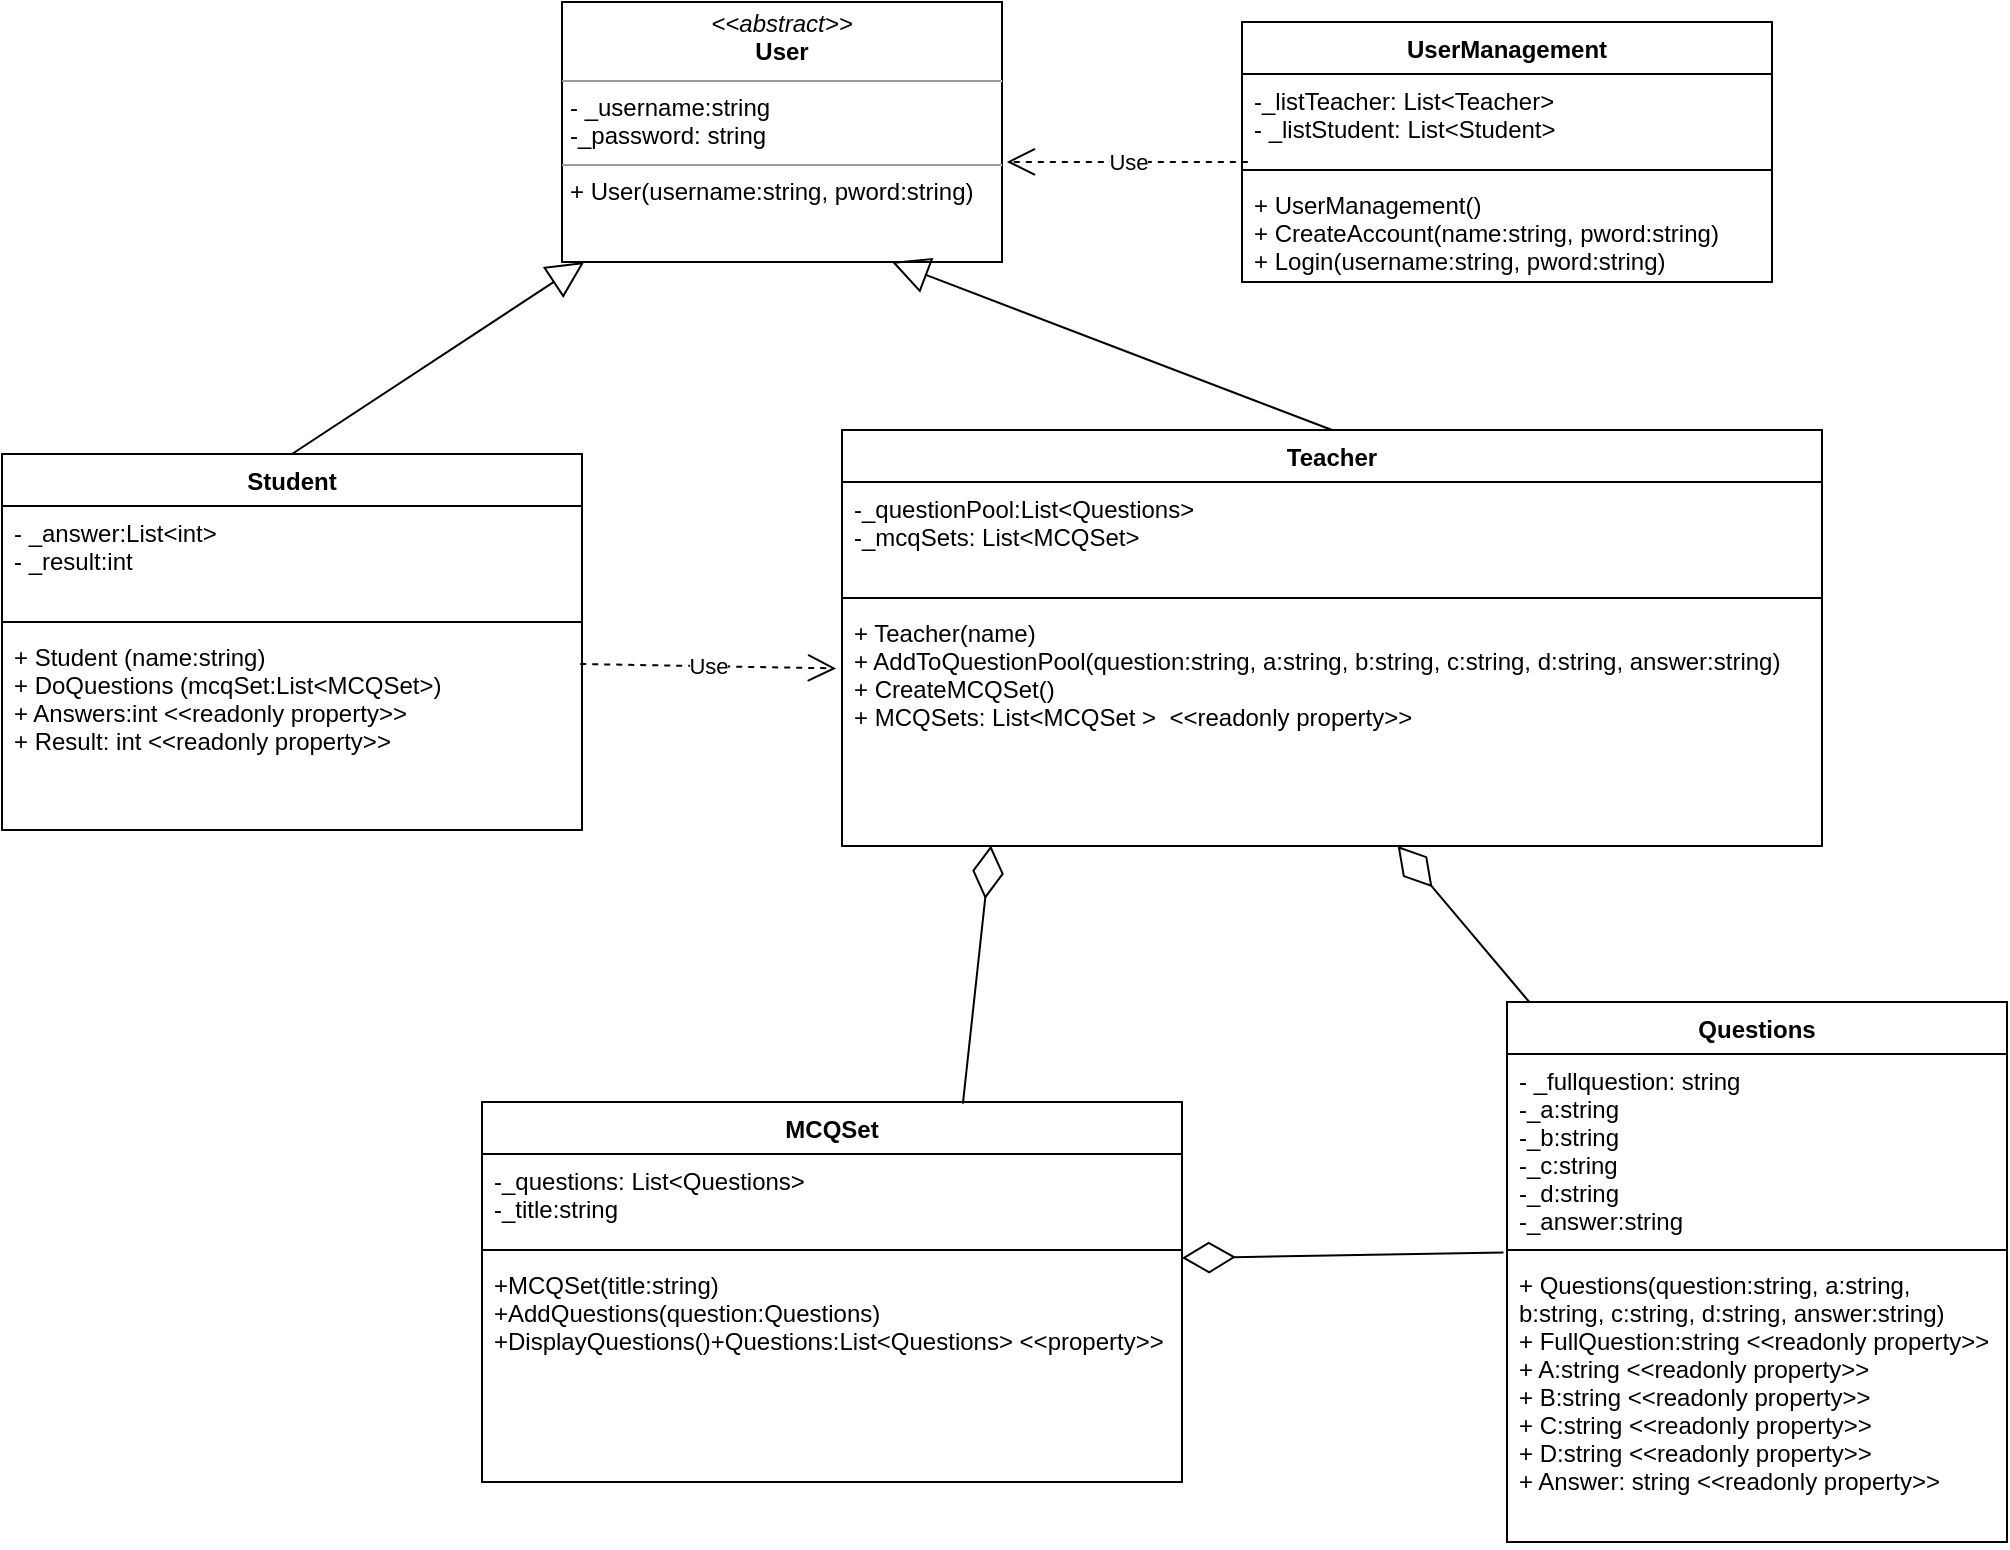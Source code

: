 <mxfile version="12.1.4" type="github" pages="1">
  <diagram id="66luMfSY360YQ58SDBbo" name="Page-1">
    <mxGraphModel dx="1097" dy="564" grid="1" gridSize="10" guides="1" tooltips="1" connect="1" arrows="1" fold="1" page="1" pageScale="1" pageWidth="1100" pageHeight="850" math="0" shadow="0">
      <root>
        <mxCell id="0"/>
        <mxCell id="1" parent="0"/>
        <mxCell id="S2djndltIK2n1eHrcPjO-1" value="&lt;p style=&quot;margin: 0px ; margin-top: 4px ; text-align: center&quot;&gt;&lt;i&gt;&amp;lt;&amp;lt;abstract&amp;gt;&amp;gt;&lt;/i&gt;&lt;br&gt;&lt;b&gt;User&lt;/b&gt;&lt;/p&gt;&lt;hr size=&quot;1&quot;&gt;&lt;p style=&quot;margin: 0px ; margin-left: 4px&quot;&gt;- _username:string&lt;/p&gt;&lt;p style=&quot;margin: 0px ; margin-left: 4px&quot;&gt;-_password: string&lt;br&gt;&lt;/p&gt;&lt;hr size=&quot;1&quot;&gt;&lt;p style=&quot;margin: 0px ; margin-left: 4px&quot;&gt;+ User(username:string, pword:string)&lt;br&gt;&lt;/p&gt;" style="verticalAlign=top;align=left;overflow=fill;fontSize=12;fontFamily=Helvetica;html=1;" parent="1" vertex="1">
          <mxGeometry x="320" y="60" width="220" height="130" as="geometry"/>
        </mxCell>
        <mxCell id="S2djndltIK2n1eHrcPjO-2" value="Student" style="swimlane;fontStyle=1;align=center;verticalAlign=top;childLayout=stackLayout;horizontal=1;startSize=26;horizontalStack=0;resizeParent=1;resizeParentMax=0;resizeLast=0;collapsible=1;marginBottom=0;" parent="1" vertex="1">
          <mxGeometry x="40" y="286" width="290" height="188" as="geometry"/>
        </mxCell>
        <mxCell id="S2djndltIK2n1eHrcPjO-3" value="- _answer:List&lt;int&gt;&#xa;- _result:int" style="text;strokeColor=none;fillColor=none;align=left;verticalAlign=top;spacingLeft=4;spacingRight=4;overflow=hidden;rotatable=0;points=[[0,0.5],[1,0.5]];portConstraint=eastwest;" parent="S2djndltIK2n1eHrcPjO-2" vertex="1">
          <mxGeometry y="26" width="290" height="54" as="geometry"/>
        </mxCell>
        <mxCell id="S2djndltIK2n1eHrcPjO-4" value="" style="line;strokeWidth=1;fillColor=none;align=left;verticalAlign=middle;spacingTop=-1;spacingLeft=3;spacingRight=3;rotatable=0;labelPosition=right;points=[];portConstraint=eastwest;" parent="S2djndltIK2n1eHrcPjO-2" vertex="1">
          <mxGeometry y="80" width="290" height="8" as="geometry"/>
        </mxCell>
        <mxCell id="S2djndltIK2n1eHrcPjO-5" value="+ Student (name:string)&#xa;+ DoQuestions (mcqSet:List&lt;MCQSet&gt;)&#xa;+ Answers:int &lt;&lt;readonly property&gt;&gt;&#xa;+ Result: int &lt;&lt;readonly property&gt;&gt;&#xa;&#xa;" style="text;strokeColor=none;fillColor=none;align=left;verticalAlign=top;spacingLeft=4;spacingRight=4;overflow=hidden;rotatable=0;points=[[0,0.5],[1,0.5]];portConstraint=eastwest;" parent="S2djndltIK2n1eHrcPjO-2" vertex="1">
          <mxGeometry y="88" width="290" height="100" as="geometry"/>
        </mxCell>
        <mxCell id="S2djndltIK2n1eHrcPjO-10" value="Teacher" style="swimlane;fontStyle=1;align=center;verticalAlign=top;childLayout=stackLayout;horizontal=1;startSize=26;horizontalStack=0;resizeParent=1;resizeParentMax=0;resizeLast=0;collapsible=1;marginBottom=0;" parent="1" vertex="1">
          <mxGeometry x="460" y="274" width="490" height="208" as="geometry"/>
        </mxCell>
        <mxCell id="S2djndltIK2n1eHrcPjO-11" value="-_questionPool:List&lt;Questions&gt;&#xa;-_mcqSets: List&lt;MCQSet&gt;&#xa;" style="text;strokeColor=none;fillColor=none;align=left;verticalAlign=top;spacingLeft=4;spacingRight=4;overflow=hidden;rotatable=0;points=[[0,0.5],[1,0.5]];portConstraint=eastwest;" parent="S2djndltIK2n1eHrcPjO-10" vertex="1">
          <mxGeometry y="26" width="490" height="54" as="geometry"/>
        </mxCell>
        <mxCell id="S2djndltIK2n1eHrcPjO-12" value="" style="line;strokeWidth=1;fillColor=none;align=left;verticalAlign=middle;spacingTop=-1;spacingLeft=3;spacingRight=3;rotatable=0;labelPosition=right;points=[];portConstraint=eastwest;" parent="S2djndltIK2n1eHrcPjO-10" vertex="1">
          <mxGeometry y="80" width="490" height="8" as="geometry"/>
        </mxCell>
        <mxCell id="S2djndltIK2n1eHrcPjO-13" value="+ Teacher(name)&#xa;+ AddToQuestionPool(question:string, a:string, b:string, c:string, d:string, answer:string)&#xa;+ CreateMCQSet()&#xa;+ MCQSets: List&lt;MCQSet &gt;  &lt;&lt;readonly property&gt;&gt;            " style="text;strokeColor=none;fillColor=none;align=left;verticalAlign=top;spacingLeft=4;spacingRight=4;overflow=hidden;rotatable=0;points=[[0,0.5],[1,0.5]];portConstraint=eastwest;" parent="S2djndltIK2n1eHrcPjO-10" vertex="1">
          <mxGeometry y="88" width="490" height="120" as="geometry"/>
        </mxCell>
        <mxCell id="S2djndltIK2n1eHrcPjO-14" value="MCQSet" style="swimlane;fontStyle=1;align=center;verticalAlign=top;childLayout=stackLayout;horizontal=1;startSize=26;horizontalStack=0;resizeParent=1;resizeParentMax=0;resizeLast=0;collapsible=1;marginBottom=0;" parent="1" vertex="1">
          <mxGeometry x="280" y="610" width="350" height="190" as="geometry"/>
        </mxCell>
        <mxCell id="S2djndltIK2n1eHrcPjO-15" value="-_questions: List&lt;Questions&gt;&#xa;-_title:string&#xa;" style="text;strokeColor=none;fillColor=none;align=left;verticalAlign=top;spacingLeft=4;spacingRight=4;overflow=hidden;rotatable=0;points=[[0,0.5],[1,0.5]];portConstraint=eastwest;" parent="S2djndltIK2n1eHrcPjO-14" vertex="1">
          <mxGeometry y="26" width="350" height="44" as="geometry"/>
        </mxCell>
        <mxCell id="S2djndltIK2n1eHrcPjO-16" value="" style="line;strokeWidth=1;fillColor=none;align=left;verticalAlign=middle;spacingTop=-1;spacingLeft=3;spacingRight=3;rotatable=0;labelPosition=right;points=[];portConstraint=eastwest;" parent="S2djndltIK2n1eHrcPjO-14" vertex="1">
          <mxGeometry y="70" width="350" height="8" as="geometry"/>
        </mxCell>
        <mxCell id="S2djndltIK2n1eHrcPjO-17" value="+MCQSet(title:string)&#xa;+AddQuestions(question:Questions)&#xa;+DisplayQuestions()+Questions:List&lt;Questions&gt; &lt;&lt;property&gt;&gt;&#xa;" style="text;strokeColor=none;fillColor=none;align=left;verticalAlign=top;spacingLeft=4;spacingRight=4;overflow=hidden;rotatable=0;points=[[0,0.5],[1,0.5]];portConstraint=eastwest;" parent="S2djndltIK2n1eHrcPjO-14" vertex="1">
          <mxGeometry y="78" width="350" height="112" as="geometry"/>
        </mxCell>
        <mxCell id="S2djndltIK2n1eHrcPjO-18" value="Questions" style="swimlane;fontStyle=1;align=center;verticalAlign=top;childLayout=stackLayout;horizontal=1;startSize=26;horizontalStack=0;resizeParent=1;resizeParentMax=0;resizeLast=0;collapsible=1;marginBottom=0;" parent="1" vertex="1">
          <mxGeometry x="792.5" y="560" width="250" height="270" as="geometry"/>
        </mxCell>
        <mxCell id="S2djndltIK2n1eHrcPjO-19" value="- _fullquestion: string&#xa;-_a:string&#xa;-_b:string&#xa;-_c:string&#xa;-_d:string&#xa;-_answer:string&#xa;" style="text;strokeColor=none;fillColor=none;align=left;verticalAlign=top;spacingLeft=4;spacingRight=4;overflow=hidden;rotatable=0;points=[[0,0.5],[1,0.5]];portConstraint=eastwest;" parent="S2djndltIK2n1eHrcPjO-18" vertex="1">
          <mxGeometry y="26" width="250" height="94" as="geometry"/>
        </mxCell>
        <mxCell id="S2djndltIK2n1eHrcPjO-20" value="" style="line;strokeWidth=1;fillColor=none;align=left;verticalAlign=middle;spacingTop=-1;spacingLeft=3;spacingRight=3;rotatable=0;labelPosition=right;points=[];portConstraint=eastwest;" parent="S2djndltIK2n1eHrcPjO-18" vertex="1">
          <mxGeometry y="120" width="250" height="8" as="geometry"/>
        </mxCell>
        <mxCell id="S2djndltIK2n1eHrcPjO-21" value="+ Questions(question:string, a:string, &#xa;b:string, c:string, d:string, answer:string)&#xa;+ FullQuestion:string &lt;&lt;readonly property&gt;&gt;&#xa;+ A:string &lt;&lt;readonly property&gt;&gt;&#xa;+ B:string &lt;&lt;readonly property&gt;&gt;&#xa;+ C:string &lt;&lt;readonly property&gt;&gt;&#xa;+ D:string &lt;&lt;readonly property&gt;&gt;&#xa;+ Answer: string &lt;&lt;readonly property&gt;&gt;&#xa;" style="text;strokeColor=none;fillColor=none;align=left;verticalAlign=top;spacingLeft=4;spacingRight=4;overflow=hidden;rotatable=0;points=[[0,0.5],[1,0.5]];portConstraint=eastwest;" parent="S2djndltIK2n1eHrcPjO-18" vertex="1">
          <mxGeometry y="128" width="250" height="142" as="geometry"/>
        </mxCell>
        <mxCell id="S2djndltIK2n1eHrcPjO-22" value="" style="endArrow=block;endSize=16;endFill=0;html=1;exitX=0.5;exitY=0;exitDx=0;exitDy=0;" parent="1" source="S2djndltIK2n1eHrcPjO-2" target="S2djndltIK2n1eHrcPjO-1" edge="1">
          <mxGeometry width="160" relative="1" as="geometry">
            <mxPoint x="145" y="220" as="sourcePoint"/>
            <mxPoint x="305" y="220" as="targetPoint"/>
          </mxGeometry>
        </mxCell>
        <mxCell id="S2djndltIK2n1eHrcPjO-23" value="" style="endArrow=block;endSize=16;endFill=0;html=1;exitX=0.5;exitY=0;exitDx=0;exitDy=0;entryX=0.75;entryY=1;entryDx=0;entryDy=0;" parent="1" source="S2djndltIK2n1eHrcPjO-10" target="S2djndltIK2n1eHrcPjO-1" edge="1">
          <mxGeometry width="160" relative="1" as="geometry">
            <mxPoint x="470" y="330" as="sourcePoint"/>
            <mxPoint x="630" y="220" as="targetPoint"/>
          </mxGeometry>
        </mxCell>
        <mxCell id="S2djndltIK2n1eHrcPjO-27" value="" style="endArrow=diamondThin;endFill=0;endSize=24;html=1;entryX=0.567;entryY=1;entryDx=0;entryDy=0;entryPerimeter=0;" parent="1" source="S2djndltIK2n1eHrcPjO-18" target="S2djndltIK2n1eHrcPjO-13" edge="1">
          <mxGeometry width="160" relative="1" as="geometry">
            <mxPoint x="640" y="530" as="sourcePoint"/>
            <mxPoint x="260" y="810" as="targetPoint"/>
          </mxGeometry>
        </mxCell>
        <mxCell id="CxO6jchhmTzWIE7WlPzq-1" value="" style="endArrow=diamondThin;endFill=0;endSize=24;html=1;exitX=-0.007;exitY=-0.019;exitDx=0;exitDy=0;exitPerimeter=0;" edge="1" parent="1" source="S2djndltIK2n1eHrcPjO-21">
          <mxGeometry width="160" relative="1" as="geometry">
            <mxPoint x="100" y="850" as="sourcePoint"/>
            <mxPoint x="630" y="688" as="targetPoint"/>
          </mxGeometry>
        </mxCell>
        <mxCell id="CxO6jchhmTzWIE7WlPzq-9" value="UserManagement" style="swimlane;fontStyle=1;align=center;verticalAlign=top;childLayout=stackLayout;horizontal=1;startSize=26;horizontalStack=0;resizeParent=1;resizeParentMax=0;resizeLast=0;collapsible=1;marginBottom=0;" vertex="1" parent="1">
          <mxGeometry x="660" y="70" width="265" height="130" as="geometry"/>
        </mxCell>
        <mxCell id="CxO6jchhmTzWIE7WlPzq-10" value="-_listTeacher: List&lt;Teacher&gt;&#xa;- _listStudent: List&lt;Student&gt;" style="text;strokeColor=none;fillColor=none;align=left;verticalAlign=top;spacingLeft=4;spacingRight=4;overflow=hidden;rotatable=0;points=[[0,0.5],[1,0.5]];portConstraint=eastwest;" vertex="1" parent="CxO6jchhmTzWIE7WlPzq-9">
          <mxGeometry y="26" width="265" height="44" as="geometry"/>
        </mxCell>
        <mxCell id="CxO6jchhmTzWIE7WlPzq-11" value="" style="line;strokeWidth=1;fillColor=none;align=left;verticalAlign=middle;spacingTop=-1;spacingLeft=3;spacingRight=3;rotatable=0;labelPosition=right;points=[];portConstraint=eastwest;" vertex="1" parent="CxO6jchhmTzWIE7WlPzq-9">
          <mxGeometry y="70" width="265" height="8" as="geometry"/>
        </mxCell>
        <mxCell id="CxO6jchhmTzWIE7WlPzq-12" value="+ UserManagement()&#xa;+ CreateAccount(name:string, pword:string) &#xa;+ Login(username:string, pword:string)&#xa;&#xa;" style="text;strokeColor=none;fillColor=none;align=left;verticalAlign=top;spacingLeft=4;spacingRight=4;overflow=hidden;rotatable=0;points=[[0,0.5],[1,0.5]];portConstraint=eastwest;" vertex="1" parent="CxO6jchhmTzWIE7WlPzq-9">
          <mxGeometry y="78" width="265" height="52" as="geometry"/>
        </mxCell>
        <mxCell id="CxO6jchhmTzWIE7WlPzq-13" value="Use" style="endArrow=open;endSize=12;dashed=1;html=1;exitX=0.997;exitY=0.17;exitDx=0;exitDy=0;exitPerimeter=0;entryX=-0.006;entryY=0.26;entryDx=0;entryDy=0;entryPerimeter=0;" edge="1" parent="1" source="S2djndltIK2n1eHrcPjO-5" target="S2djndltIK2n1eHrcPjO-13">
          <mxGeometry width="160" relative="1" as="geometry">
            <mxPoint x="307" y="530" as="sourcePoint"/>
            <mxPoint x="467" y="530" as="targetPoint"/>
          </mxGeometry>
        </mxCell>
        <mxCell id="CxO6jchhmTzWIE7WlPzq-15" value="Use" style="endArrow=open;endSize=12;dashed=1;html=1;exitX=0.011;exitY=1;exitDx=0;exitDy=0;exitPerimeter=0;entryX=1.011;entryY=0.615;entryDx=0;entryDy=0;entryPerimeter=0;" edge="1" parent="1" source="CxO6jchhmTzWIE7WlPzq-10" target="S2djndltIK2n1eHrcPjO-1">
          <mxGeometry width="160" relative="1" as="geometry">
            <mxPoint x="560" y="40" as="sourcePoint"/>
            <mxPoint x="720" y="40" as="targetPoint"/>
          </mxGeometry>
        </mxCell>
        <mxCell id="CxO6jchhmTzWIE7WlPzq-16" value="" style="endArrow=diamondThin;endFill=0;endSize=24;html=1;entryX=0.152;entryY=0.998;entryDx=0;entryDy=0;entryPerimeter=0;exitX=0.687;exitY=0.004;exitDx=0;exitDy=0;exitPerimeter=0;" edge="1" parent="1" source="S2djndltIK2n1eHrcPjO-14" target="S2djndltIK2n1eHrcPjO-13">
          <mxGeometry width="160" relative="1" as="geometry">
            <mxPoint x="330" y="580" as="sourcePoint"/>
            <mxPoint x="490" y="580" as="targetPoint"/>
          </mxGeometry>
        </mxCell>
      </root>
    </mxGraphModel>
  </diagram>
</mxfile>
